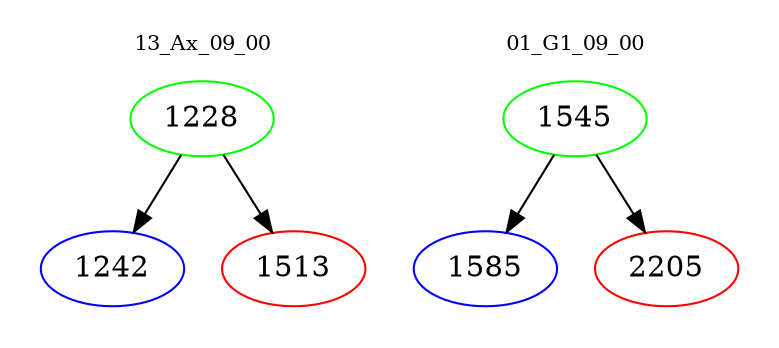 digraph{
subgraph cluster_0 {
color = white
label = "13_Ax_09_00";
fontsize=10;
T0_1228 [label="1228", color="green"]
T0_1228 -> T0_1242 [color="black"]
T0_1242 [label="1242", color="blue"]
T0_1228 -> T0_1513 [color="black"]
T0_1513 [label="1513", color="red"]
}
subgraph cluster_1 {
color = white
label = "01_G1_09_00";
fontsize=10;
T1_1545 [label="1545", color="green"]
T1_1545 -> T1_1585 [color="black"]
T1_1585 [label="1585", color="blue"]
T1_1545 -> T1_2205 [color="black"]
T1_2205 [label="2205", color="red"]
}
}
